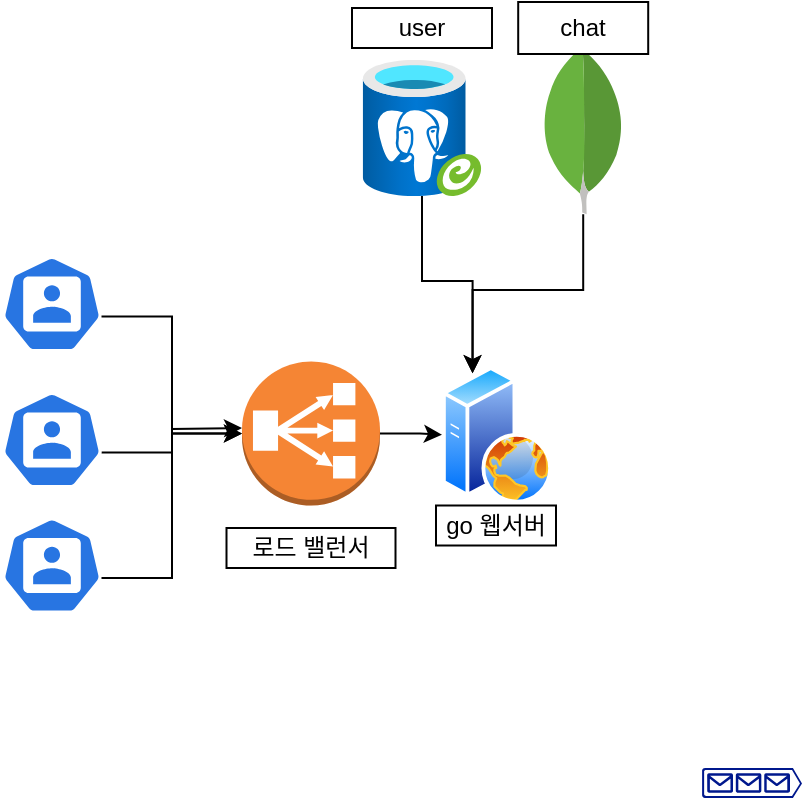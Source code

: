<mxfile version="24.0.6" type="github">
  <diagram id="yPxyJZ8AM_hMuL3Unpa9" name="gitflow">
    <mxGraphModel dx="1434" dy="818" grid="1" gridSize="10" guides="1" tooltips="1" connect="1" arrows="1" fold="1" page="1" pageScale="1" pageWidth="850" pageHeight="1100" math="0" shadow="0">
      <root>
        <mxCell id="0" />
        <mxCell id="1" parent="0" />
        <mxCell id="BTvp2O8rXc9mUWwI-0S5-177" value="" style="image;aspect=fixed;perimeter=ellipsePerimeter;html=1;align=center;shadow=0;dashed=0;spacingTop=3;image=img/lib/active_directory/web_server.svg;" vertex="1" parent="1">
          <mxGeometry x="390" y="399" width="55" height="68.75" as="geometry" />
        </mxCell>
        <mxCell id="BTvp2O8rXc9mUWwI-0S5-179" value="go 웹서버" style="rounded=0;whiteSpace=wrap;html=1;" vertex="1" parent="1">
          <mxGeometry x="387" y="468.75" width="60" height="20" as="geometry" />
        </mxCell>
        <mxCell id="BTvp2O8rXc9mUWwI-0S5-182" style="edgeStyle=orthogonalEdgeStyle;rounded=0;orthogonalLoop=1;jettySize=auto;html=1;entryX=0;entryY=0.5;entryDx=0;entryDy=0;" edge="1" parent="1" source="BTvp2O8rXc9mUWwI-0S5-180" target="BTvp2O8rXc9mUWwI-0S5-177">
          <mxGeometry relative="1" as="geometry" />
        </mxCell>
        <mxCell id="BTvp2O8rXc9mUWwI-0S5-180" value="" style="outlineConnect=0;dashed=0;verticalLabelPosition=bottom;verticalAlign=top;align=center;html=1;shape=mxgraph.aws3.classic_load_balancer;fillColor=#F58534;gradientColor=none;" vertex="1" parent="1">
          <mxGeometry x="290" y="396.75" width="69" height="72" as="geometry" />
        </mxCell>
        <mxCell id="BTvp2O8rXc9mUWwI-0S5-181" value="로드 밸런서" style="rounded=0;whiteSpace=wrap;html=1;" vertex="1" parent="1">
          <mxGeometry x="282.25" y="480" width="84.5" height="20" as="geometry" />
        </mxCell>
        <mxCell id="BTvp2O8rXc9mUWwI-0S5-183" value="" style="aspect=fixed;sketch=0;html=1;dashed=0;whitespace=wrap;fillColor=#2875E2;strokeColor=#ffffff;points=[[0.005,0.63,0],[0.1,0.2,0],[0.9,0.2,0],[0.5,0,0],[0.995,0.63,0],[0.72,0.99,0],[0.5,1,0],[0.28,0.99,0]];shape=mxgraph.kubernetes.icon2;prIcon=user" vertex="1" parent="1">
          <mxGeometry x="170" y="474.75" width="50" height="48" as="geometry" />
        </mxCell>
        <mxCell id="BTvp2O8rXc9mUWwI-0S5-188" style="edgeStyle=orthogonalEdgeStyle;rounded=0;orthogonalLoop=1;jettySize=auto;html=1;exitX=0.995;exitY=0.63;exitDx=0;exitDy=0;exitPerimeter=0;" edge="1" parent="1" source="BTvp2O8rXc9mUWwI-0S5-184">
          <mxGeometry relative="1" as="geometry">
            <mxPoint x="290" y="430" as="targetPoint" />
          </mxGeometry>
        </mxCell>
        <mxCell id="BTvp2O8rXc9mUWwI-0S5-184" value="" style="aspect=fixed;sketch=0;html=1;dashed=0;whitespace=wrap;fillColor=#2875E2;strokeColor=#ffffff;points=[[0.005,0.63,0],[0.1,0.2,0],[0.9,0.2,0],[0.5,0,0],[0.995,0.63,0],[0.72,0.99,0],[0.5,1,0],[0.28,0.99,0]];shape=mxgraph.kubernetes.icon2;prIcon=user" vertex="1" parent="1">
          <mxGeometry x="170" y="412" width="50" height="48" as="geometry" />
        </mxCell>
        <mxCell id="BTvp2O8rXc9mUWwI-0S5-185" value="" style="aspect=fixed;sketch=0;html=1;dashed=0;whitespace=wrap;fillColor=#2875E2;strokeColor=#ffffff;points=[[0.005,0.63,0],[0.1,0.2,0],[0.9,0.2,0],[0.5,0,0],[0.995,0.63,0],[0.72,0.99,0],[0.5,1,0],[0.28,0.99,0]];shape=mxgraph.kubernetes.icon2;prIcon=user" vertex="1" parent="1">
          <mxGeometry x="170" y="344" width="50" height="48" as="geometry" />
        </mxCell>
        <mxCell id="BTvp2O8rXc9mUWwI-0S5-187" style="edgeStyle=orthogonalEdgeStyle;rounded=0;orthogonalLoop=1;jettySize=auto;html=1;exitX=0.995;exitY=0.63;exitDx=0;exitDy=0;exitPerimeter=0;entryX=0;entryY=0.5;entryDx=0;entryDy=0;entryPerimeter=0;" edge="1" parent="1" source="BTvp2O8rXc9mUWwI-0S5-183" target="BTvp2O8rXc9mUWwI-0S5-180">
          <mxGeometry relative="1" as="geometry" />
        </mxCell>
        <mxCell id="BTvp2O8rXc9mUWwI-0S5-189" style="edgeStyle=orthogonalEdgeStyle;rounded=0;orthogonalLoop=1;jettySize=auto;html=1;exitX=0.995;exitY=0.63;exitDx=0;exitDy=0;exitPerimeter=0;entryX=0;entryY=0.5;entryDx=0;entryDy=0;entryPerimeter=0;" edge="1" parent="1" source="BTvp2O8rXc9mUWwI-0S5-185" target="BTvp2O8rXc9mUWwI-0S5-180">
          <mxGeometry relative="1" as="geometry" />
        </mxCell>
        <mxCell id="BTvp2O8rXc9mUWwI-0S5-195" value="user" style="rounded=0;whiteSpace=wrap;html=1;" vertex="1" parent="1">
          <mxGeometry x="345" y="220" width="70" height="20" as="geometry" />
        </mxCell>
        <mxCell id="BTvp2O8rXc9mUWwI-0S5-205" style="edgeStyle=orthogonalEdgeStyle;rounded=0;orthogonalLoop=1;jettySize=auto;html=1;entryX=0.25;entryY=0;entryDx=0;entryDy=0;" edge="1" parent="1" source="BTvp2O8rXc9mUWwI-0S5-196" target="BTvp2O8rXc9mUWwI-0S5-177">
          <mxGeometry relative="1" as="geometry" />
        </mxCell>
        <mxCell id="BTvp2O8rXc9mUWwI-0S5-196" value="" style="image;aspect=fixed;html=1;points=[];align=center;fontSize=12;image=img/lib/azure2/databases/Azure_Database_PostgreSQL_Server_Group.svg;" vertex="1" parent="1">
          <mxGeometry x="350" y="246" width="60" height="68" as="geometry" />
        </mxCell>
        <mxCell id="BTvp2O8rXc9mUWwI-0S5-206" style="edgeStyle=orthogonalEdgeStyle;rounded=0;orthogonalLoop=1;jettySize=auto;html=1;entryX=0.25;entryY=0;entryDx=0;entryDy=0;" edge="1" parent="1" source="BTvp2O8rXc9mUWwI-0S5-203" target="BTvp2O8rXc9mUWwI-0S5-177">
          <mxGeometry relative="1" as="geometry" />
        </mxCell>
        <mxCell id="BTvp2O8rXc9mUWwI-0S5-203" value="" style="dashed=0;outlineConnect=0;html=1;align=center;labelPosition=center;verticalLabelPosition=bottom;verticalAlign=top;shape=mxgraph.weblogos.mongodb" vertex="1" parent="1">
          <mxGeometry x="440" y="236.9" width="41.2" height="86.2" as="geometry" />
        </mxCell>
        <mxCell id="BTvp2O8rXc9mUWwI-0S5-204" value="chat" style="rounded=0;whiteSpace=wrap;html=1;" vertex="1" parent="1">
          <mxGeometry x="428.1" y="217" width="65" height="26" as="geometry" />
        </mxCell>
        <mxCell id="BTvp2O8rXc9mUWwI-0S5-209" value="" style="sketch=0;aspect=fixed;pointerEvents=1;shadow=0;dashed=0;html=1;strokeColor=none;labelPosition=center;verticalLabelPosition=bottom;verticalAlign=top;align=center;fillColor=#00188D;shape=mxgraph.azure.queue_generic" vertex="1" parent="1">
          <mxGeometry x="520" y="600" width="50" height="15" as="geometry" />
        </mxCell>
      </root>
    </mxGraphModel>
  </diagram>
</mxfile>
